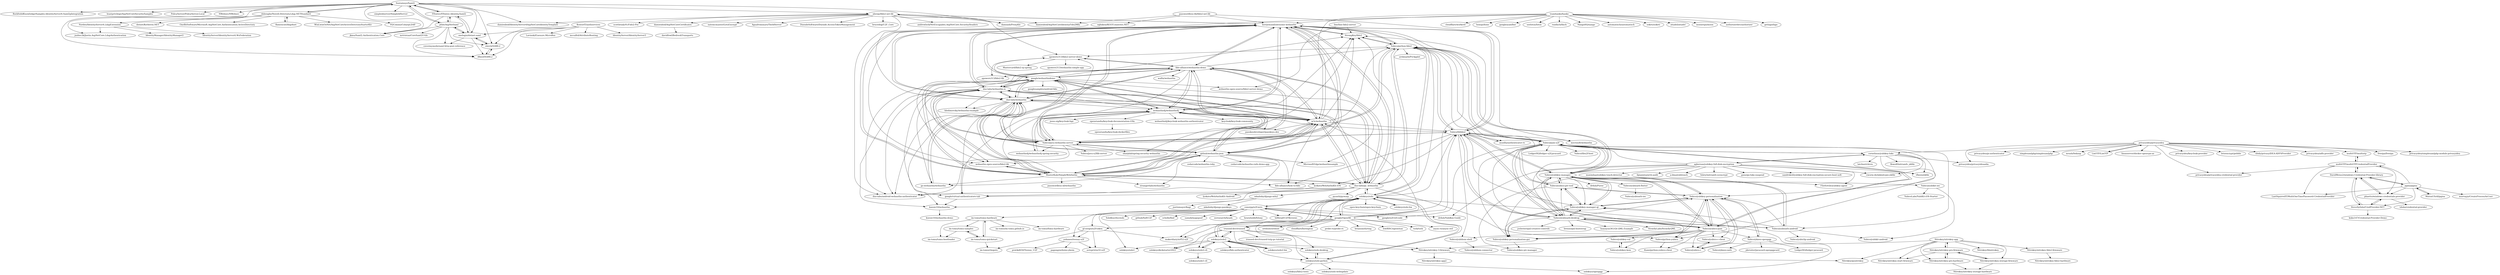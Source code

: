 digraph G {
"Sustainsys/Saml2" -> "ITfoxtec/ITfoxtec.Identity.Saml2"
"Sustainsys/Saml2" -> "jitbit/AspNetSaml"
"Sustainsys/Saml2" -> "onelogin/dotnet-saml"
"Sustainsys/Saml2" -> "i8beef/SAML2"
"Sustainsys/Saml2" -> "elerch/SAML2"
"Sustainsys/Saml2" -> "jkmu/Saml2.Authentication.Core"
"Sustainsys/Saml2" -> "RockSolidKnowledge/Samples.IdentityServer4.Saml2pIntegration"
"Sustainsys/Saml2" -> "leastprivilege/AspNetCoreSecuritySamples" ["e"=1]
"Sustainsys/Saml2" -> "PolicyServer/PolicyServer.Local" ["e"=1]
"Sustainsys/Saml2" -> "NWebsec/NWebsec" ["e"=1]
"Sustainsys/Saml2" -> "abergs/fido2-net-lib"
"Sustainsys/Saml2" -> "damienbod/IdentityServer4AspNetCoreIdentityTemplate" ["e"=1]
"Sustainsys/Saml2" -> "dsbenghe/Novell.Directory.Ldap.NETStandard"
"Sustainsys/Saml2" -> "simpleidserver/SimpleIdServer" ["e"=1]
"Sustainsys/Saml2" -> "damianh/ProxyKit" ["e"=1]
"fido-alliance/webauthn-demo" -> "google/webauthndemo"
"fido-alliance/webauthn-demo" -> "herrjemand/awesome-webauthn"
"fido-alliance/webauthn-demo" -> "duo-labs/webauthn.io"
"fido-alliance/webauthn-demo" -> "duo-labs/webauthn"
"fido-alliance/webauthn-demo" -> "apowers313/fido2-server-demo"
"fido-alliance/webauthn-demo" -> "webauthn4j/webauthn4j"
"fido-alliance/webauthn-demo" -> "webauthn-open-source/fido2-lib"
"fido-alliance/webauthn-demo" -> "w3c/webauthn"
"fido-alliance/webauthn-demo" -> "github/webauthn-json"
"fido-alliance/webauthn-demo" -> "duo-labs/py_webauthn"
"fido-alliance/webauthn-demo" -> "MasterKale/SimpleWebAuthn"
"fido-alliance/webauthn-demo" -> "wallix/webauthn"
"fido-alliance/webauthn-demo" -> "Yubico/java-webauthn-server"
"fido-alliance/webauthn-demo" -> "apowers313/fido2-lib"
"fido-alliance/webauthn-demo" -> "Yubico/python-fido2"
"duo-labs/webauthn.io" -> "duo-labs/webauthn"
"duo-labs/webauthn.io" -> "duo-labs/py_webauthn"
"duo-labs/webauthn.io" -> "koesie10/webauthn"
"duo-labs/webauthn.io" -> "herrjemand/awesome-webauthn"
"duo-labs/webauthn.io" -> "go-webauthn/webauthn"
"duo-labs/webauthn.io" -> "fido-alliance/webauthn-demo"
"duo-labs/webauthn.io" -> "duo-labs/android-webauthn-authenticator"
"duo-labs/webauthn.io" -> "w3c/webauthn"
"duo-labs/webauthn.io" -> "google/virtual-authenticators-tab"
"duo-labs/webauthn.io" -> "Yubico/java-webauthn-server"
"duo-labs/webauthn.io" -> "google/webauthndemo"
"duo-labs/webauthn.io" -> "MasterKale/SimpleWebAuthn"
"duo-labs/webauthn.io" -> "webauthn4j/webauthn4j"
"duo-labs/webauthn.io" -> "hbolimovsky/webauthn-example"
"duo-labs/webauthn.io" -> "passkeydeveloper/passkeys.dev"
"solokeys/solo" -> "solokeys/solo-python"
"solokeys/solo" -> "solokeys/solo-hw"
"solokeys/solo" -> "conorpp/u2f-zero"
"solokeys/solo" -> "solokeys/solo2"
"solokeys/solo" -> "google/OpenSK"
"solokeys/solo" -> "trussed-dev/trussed"
"solokeys/solo" -> "solokeys/openpgp"
"solokeys/solo" -> "Yubico/python-fido2"
"solokeys/solo" -> "herrjemand/awesome-webauthn"
"solokeys/solo" -> "duo-labs/py_webauthn"
"solokeys/solo" -> "makerdiary/nrf52-u2f"
"solokeys/solo" -> "solokeys/solo-desktop"
"solokeys/solo" -> "Yubico/libfido2"
"solokeys/solo" -> "hillbrad/U2FReviews"
"solokeys/solo" -> "open-keychain/open-keychain" ["e"=1]
"trussed-dev/trussed" -> "solokeys/solo2"
"trussed-dev/trussed" -> "solokeys/solo2-hw"
"trussed-dev/trussed" -> "Nitrokey/nitrokey-3-firmware"
"trussed-dev/trussed" -> "solokeys/solo2-cli"
"trussed-dev/trussed" -> "trussed-dev/trussed-totp-pc-tutorial"
"trussed-dev/trussed" -> "solokeys/kickstarter2021"
"trussed-dev/trussed" -> "solokeys/solo-python"
"Nitrokey/nitrokey-app" -> "Nitrokey/nitrokey-pro-firmware"
"Nitrokey/nitrokey-app" -> "Nitrokey/nitrokey-pro-hardware"
"Nitrokey/nitrokey-app" -> "Nitrokey/nitrokey-storage-firmware"
"Nitrokey/nitrokey-app" -> "Nitrokey/libnitrokey"
"Nitrokey/nitrokey-app" -> "Nitrokey/nitrokey-fido2-firmware"
"Nitrokey/nitrokey-app" -> "Nitrokey/nitrokey-3-firmware"
"Nitrokey/nitrokey-app" -> "Nitrokey/nitrokey-start-firmware"
"Nitrokey/nitrokey-app" -> "Nitrokey/pynitrokey"
"DavidWeiss2/windows-Credential-Provider-library" -> "phaetto/windows-credentials-provider"
"DavidWeiss2/windows-Credential-Provider-library" -> "SteveSyfuhs/CredProvider.NET"
"DavidWeiss2/windows-Credential-Provider-library" -> "pgina/pgina"
"DavidWeiss2/windows-Credential-Provider-library" -> "multiOTP/multiOTPCredentialProvider"
"im-tomu/tomu-hardware" -> "im-tomu/tomu-samples"
"im-tomu/tomu-hardware" -> "im-tomu/tomu-quickstart"
"im-tomu/tomu-hardware" -> "im-tomu/im-tomu.github.io"
"im-tomu/tomu-hardware" -> "im-tomu/tomu-bootloader"
"im-tomu/tomu-hardware" -> "im-tomu/fomu-hardware" ["e"=1]
"privacyidea/privacyidea" -> "LinOTP/LinOTP"
"privacyidea/privacyidea" -> "privacyidea/privacyideaadm"
"privacyidea/privacyidea" -> "linuxserver/docker-openvpn-as"
"privacyidea/privacyidea" -> "cornelinux/yubikey-luks"
"privacyidea/privacyidea" -> "privacyidea/keycloak-provider"
"privacyidea/privacyidea" -> "letsencrypt/pebble" ["e"=1]
"privacyidea/privacyidea" -> "sbidy/privacyIDEA-ADFSProvider"
"privacyidea/privacyidea" -> "privacyidea/adfs-provider"
"privacyidea/privacyidea" -> "privacyidea/privacyidea-credential-provider"
"privacyidea/privacyidea" -> "freeipa/freeipa" ["e"=1]
"privacyidea/privacyidea" -> "privacyidea/simplesamlphp-module-privacyidea"
"privacyidea/privacyidea" -> "privacyidea/pi-authenticator"
"privacyidea/privacyidea" -> "simplesamlphp/simplesamlphp" ["e"=1]
"privacyidea/privacyidea" -> "multiOTP/multiotp"
"privacyidea/privacyidea" -> "mrash/fwknop" ["e"=1]
"google/OpenSK" -> "solokeys/solo"
"google/OpenSK" -> "tock/tock" ["e"=1]
"google/OpenSK" -> "makerdiary/nrf52-u2f"
"google/OpenSK" -> "herrjemand/awesome-webauthn"
"google/OpenSK" -> "conorpp/u2f-zero"
"google/OpenSK" -> "async-rs/async-std" ["e"=1]
"google/OpenSK" -> "oreboot/oreboot" ["e"=1]
"google/OpenSK" -> "cloudflare/boringtun" ["e"=1]
"google/OpenSK" -> "trussed-dev/trussed"
"google/OpenSK" -> "Yubico/libfido2"
"google/OpenSK" -> "gl-sergei/u2f-token"
"google/OpenSK" -> "w3c/webauthn"
"google/OpenSK" -> "probe-rs/probe-rs" ["e"=1]
"google/OpenSK" -> "briansmith/ring" ["e"=1]
"google/OpenSK" -> "lowRISC/opentitan" ["e"=1]
"teamhanko/hanko" -> "herrjemand/awesome-webauthn"
"teamhanko/hanko" -> "zitadel/zitadel" ["e"=1]
"teamhanko/hanko" -> "moonrepo/moon" ["e"=1]
"teamhanko/hanko" -> "MasterKale/SimpleWebAuthn"
"teamhanko/hanko" -> "authorizerdev/authorizer" ["e"=1]
"teamhanko/hanko" -> "getlago/lago" ["e"=1]
"teamhanko/hanko" -> "duo-labs/webauthn"
"teamhanko/hanko" -> "cloudflare/workerd" ["e"=1]
"teamhanko/hanko" -> "honojs/hono" ["e"=1]
"teamhanko/hanko" -> "google/yamlfmt" ["e"=1]
"teamhanko/hanko" -> "uselotus/lotus" ["e"=1]
"teamhanko/hanko" -> "runfinch/finch" ["e"=1]
"teamhanko/hanko" -> "NangoHQ/nango" ["e"=1]
"teamhanko/hanko" -> "automatisch/automatisch" ["e"=1]
"teamhanko/hanko" -> "soketi/soketi" ["e"=1]
"cornelinux/yubikey-luks" -> "agherzan/yubikey-full-disk-encryption"
"cornelinux/yubikey-luks" -> "tfheen/ykfde"
"cornelinux/yubikey-luks" -> "Yubico/pam-u2f"
"cornelinux/yubikey-luks" -> "privacyidea/privacyideaadm"
"cornelinux/yubikey-luks" -> "eworm-de/mkinitcpio-ykfde"
"cornelinux/yubikey-luks" -> "Yubico/python-yubico"
"cornelinux/yubikey-luks" -> "latchset/clevis" ["e"=1]
"cornelinux/yubikey-luks" -> "flowolf/initramfs_ykfde"
"Yubico/python-yubico" -> "Kami/python-yubico-client"
"Yubico/yubico-piv-tool" -> "Yubico/yubikey-piv-manager"
"Yubico/yubico-piv-tool" -> "Yubico/yubikey-manager-qt"
"Yubico/yubico-piv-tool" -> "Yubico/yubikey-manager"
"Yubico/yubico-piv-tool" -> "Yubico/yubikey-personalization"
"Yubico/yubico-piv-tool" -> "Yubico/pam-u2f"
"Yubico/yubikey-personalization" -> "Yubico/yubikey-personalization-gui"
"Yubico/yubikey-personalization" -> "Yubico/yubico-c"
"Yubico/yubikey-personalization" -> "Yubico/yubikey-manager-qt"
"Yubico/yubikey-personalization" -> "Yubico/yubico-c-client"
"Yubico/yubikey-personalization" -> "Yubico/yubico-pam"
"Yubico/yubikey-personalization" -> "Yubico/yubikey-manager"
"Yubico/yubikey-personalization" -> "Yubico/ykneo-openpgp"
"Yubico/yubikey-personalization" -> "Yubico/yubico-piv-tool"
"mkalioby/django-mfa2" -> "mkalioby/django-passkeys"
"mkalioby/django-mfa2" -> "justinmayer/kagi"
"duo-labs/webauthn" -> "duo-labs/webauthn.io"
"duo-labs/webauthn" -> "go-webauthn/webauthn"
"duo-labs/webauthn" -> "duo-labs/py_webauthn"
"duo-labs/webauthn" -> "hbolimovsky/webauthn-example"
"duo-labs/webauthn" -> "koesie10/webauthn"
"duo-labs/webauthn" -> "herrjemand/awesome-webauthn"
"duo-labs/webauthn" -> "w3c/webauthn"
"duo-labs/webauthn" -> "fido-alliance/webauthn-demo"
"duo-labs/webauthn" -> "duo-labs/android-webauthn-authenticator"
"duo-labs/webauthn" -> "google/webauthndemo"
"duo-labs/webauthn" -> "Yubico/java-webauthn-server"
"duo-labs/webauthn" -> "MasterKale/SimpleWebAuthn"
"duo-labs/webauthn" -> "webauthn4j/webauthn4j"
"duo-labs/webauthn" -> "google/virtual-authenticators-tab"
"duo-labs/webauthn" -> "github/webauthn-json"
"agherzan/yubikey-full-disk-encryption" -> "cornelinux/yubikey-luks"
"agherzan/yubikey-full-disk-encryption" -> "tfheen/ykfde"
"agherzan/yubikey-full-disk-encryption" -> "eworm-de/mkinitcpio-ykfde"
"agherzan/yubikey-full-disk-encryption" -> "fuhry/initramfs-scencrypt"
"agherzan/yubikey-full-disk-encryption" -> "guns/go-luks-suspend"
"agherzan/yubikey-full-disk-encryption" -> "sandrokeil/yubikey-full-disk-encryption-secure-boot-uefi"
"agherzan/yubikey-full-disk-encryption" -> "drduh/YubiKey-Guide" ["e"=1]
"agherzan/yubikey-full-disk-encryption" -> "maximbaz/yubikey-touch-detector" ["e"=1]
"agherzan/yubikey-full-disk-encryption" -> "ilpianista/arch-audit" ["e"=1]
"agherzan/yubikey-full-disk-encryption" -> "Yubico/yubikey-manager"
"agherzan/yubikey-full-disk-encryption" -> "Yubico/yubioath-desktop"
"agherzan/yubikey-full-disk-encryption" -> "FiloSottile/yubikey-agent" ["e"=1]
"agherzan/yubikey-full-disk-encryption" -> "Yubico/pam-u2f"
"agherzan/yubikey-full-disk-encryption" -> "a-dma/yubitouch"
"multiOTP/multiotp" -> "multiOTP/multiOTPCredentialProvider"
"Yubico/python-fido2" -> "duo-labs/py_webauthn"
"Yubico/python-fido2" -> "Yubico/libfido2"
"Yubico/python-fido2" -> "StrongKey/fido2"
"Yubico/python-fido2" -> "Yubico/pam-u2f"
"Yubico/python-fido2" -> "herrjemand/awesome-webauthn"
"Yubico/python-fido2" -> "Yubico/yubikey-manager"
"Yubico/python-fido2" -> "Yubico/java-webauthn-server"
"Yubico/python-fido2" -> "apowers313/fido2-server-demo"
"Yubico/python-fido2" -> "solokeys/solo"
"Yubico/python-fido2" -> "arekinath/PivApplet" ["e"=1]
"Yubico/python-fido2" -> "mozilla/authenticator-rs"
"gl-sergei/u2f-token" -> "avivgr/stm32-u2f"
"gl-sergei/u2f-token" -> "makerdiary/nrf52-u2f"
"gl-sergei/u2f-token" -> "im-tomu/chopstx"
"gl-sergei/u2f-token" -> "yohanes/teensy-u2f"
"herrjemand/awesome-webauthn" -> "MasterKale/SimpleWebAuthn"
"herrjemand/awesome-webauthn" -> "w3c/webauthn"
"herrjemand/awesome-webauthn" -> "fido-alliance/webauthn-demo"
"herrjemand/awesome-webauthn" -> "google/webauthndemo"
"herrjemand/awesome-webauthn" -> "duo-labs/webauthn.io"
"herrjemand/awesome-webauthn" -> "StrongKey/fido2"
"herrjemand/awesome-webauthn" -> "duo-labs/webauthn"
"herrjemand/awesome-webauthn" -> "Yubico/libfido2"
"herrjemand/awesome-webauthn" -> "github/webauthn-json"
"herrjemand/awesome-webauthn" -> "Yubico/python-fido2"
"herrjemand/awesome-webauthn" -> "webauthn4j/webauthn4j"
"herrjemand/awesome-webauthn" -> "abergs/fido2-net-lib"
"herrjemand/awesome-webauthn" -> "webauthn-open-source/fido2-lib"
"herrjemand/awesome-webauthn" -> "Yubico/java-webauthn-server"
"herrjemand/awesome-webauthn" -> "duo-labs/py_webauthn"
"solokeys/solo2" -> "solokeys/solo2-hw"
"solokeys/solo2" -> "solokeys/solo2-cli"
"solokeys/solo2" -> "trussed-dev/trussed"
"solokeys/solo2" -> "solokeys/solo"
"solokeys/solo2" -> "solokeys/fido-authenticator"
"solokeys/solo2" -> "solokeys/kickstarter2021"
"solokeys/solo2" -> "solokeys/solo1"
"solokeys/solo2" -> "Nitrokey/nitrokey-3-firmware"
"solokeys/solo2" -> "solokeys/solo-python"
"solokeys/solo2" -> "solokeys/solo-desktop"
"webauthn-open-source/fido2-lib" -> "MasterKale/SimpleWebAuthn"
"Yubico/yubioath-desktop" -> "Yubico/yubikey-manager"
"Yubico/yubioath-desktop" -> "Yubico/yubioath-android"
"Yubico/yubioath-desktop" -> "Yubico/yubikey-manager-qt"
"Yubico/yubioath-desktop" -> "Yubico/libfido2"
"Yubico/yubioath-desktop" -> "Yubico/yubico-pam"
"Yubico/yubioath-desktop" -> "Yubico/yubikey-personalization"
"Yubico/yubioath-desktop" -> "Yubico/pam-u2f"
"Yubico/yubioath-desktop" -> "Yubico/yubikey-personalization-gui"
"Yubico/yubioath-desktop" -> "Yubico/yubico-piv-tool"
"Yubico/yubioath-desktop" -> "StratifyLabs/StratifyQML" ["e"=1]
"Yubico/yubioath-desktop" -> "jcelerier/qml-creative-controls" ["e"=1]
"Yubico/yubioath-desktop" -> "Yubico/python-fido2"
"Yubico/yubioath-desktop" -> "brexis/qml-bootstrap" ["e"=1]
"Yubico/yubioath-desktop" -> "Yubico/python-yubico"
"Yubico/yubioath-desktop" -> "luoyayun361/Qt-QML-Example" ["e"=1]
"MutonUfoAI/pgina" -> "pgina/pgina"
"conorpp/u2f-zero" -> "solokeys/solo"
"conorpp/u2f-zero" -> "SoloKeysSec/solo"
"conorpp/u2f-zero" -> "hillbrad/U2FReviews"
"conorpp/u2f-zero" -> "google/u2f-ref-code" ["e"=1]
"conorpp/u2f-zero" -> "google/OpenSK"
"conorpp/u2f-zero" -> "yohanes/teensy-u2f"
"conorpp/u2f-zero" -> "github/SoftU2F" ["e"=1]
"conorpp/u2f-zero" -> "solokeys/solo1"
"conorpp/u2f-zero" -> "schollz/find" ["e"=1]
"conorpp/u2f-zero" -> "gl-sergei/u2f-token"
"conorpp/u2f-zero" -> "samyk/magspoof" ["e"=1]
"conorpp/u2f-zero" -> "osresearch/heads" ["e"=1]
"conorpp/u2f-zero" -> "henryboldi/felony" ["e"=1]
"conorpp/u2f-zero" -> "im-tomu/tomu-hardware"
"conorpp/u2f-zero" -> "drduh/YubiKey-Guide" ["e"=1]
"solokeys/solo-python" -> "solokeys/solo-desktop"
"solokeys/solo-python" -> "solokeys/solo-webupdate"
"solokeys/solo-python" -> "solokeys/fido2-tests"
"solokeys/solo-python" -> "solokeys/openpgp"
"solokeys/solo-python" -> "solokeys/solo"
"Yubico/yubikey-ksm" -> "Yubico/yubikey-val"
"Yubico/yubikey-val" -> "Yubico/yubikey-ksm"
"duo-labs/py_webauthn" -> "Yubico/python-fido2"
"duo-labs/py_webauthn" -> "duo-labs/webauthn.io"
"duo-labs/py_webauthn" -> "duo-labs/webauthn"
"duo-labs/py_webauthn" -> "w3c/webauthn"
"duo-labs/py_webauthn" -> "pyauth/pywarp"
"duo-labs/py_webauthn" -> "fido-alliance/webauthn-demo"
"duo-labs/py_webauthn" -> "mkalioby/django-mfa2"
"duo-labs/py_webauthn" -> "herrjemand/awesome-webauthn"
"duo-labs/py_webauthn" -> "duo-labs/android-webauthn-authenticator"
"duo-labs/py_webauthn" -> "solokeys/solo"
"duo-labs/py_webauthn" -> "google/virtual-authenticators-tab"
"duo-labs/py_webauthn" -> "StrongKey/fido2"
"duo-labs/py_webauthn" -> "MasterKale/SimpleWebAuthn"
"duo-labs/py_webauthn" -> "Yubico/python-yubico"
"duo-labs/py_webauthn" -> "koesie10/webauthn"
"MasterKale/SimpleWebAuthn" -> "herrjemand/awesome-webauthn"
"MasterKale/SimpleWebAuthn" -> "webauthn-open-source/fido2-lib"
"MasterKale/SimpleWebAuthn" -> "passwordless-id/webauthn"
"MasterKale/SimpleWebAuthn" -> "github/webauthn-json"
"MasterKale/SimpleWebAuthn" -> "go-webauthn/webauthn"
"MasterKale/SimpleWebAuthn" -> "duo-labs/webauthn.io"
"MasterKale/SimpleWebAuthn" -> "duo-labs/webauthn"
"MasterKale/SimpleWebAuthn" -> "w3c/webauthn"
"MasterKale/SimpleWebAuthn" -> "fido-alliance/webauthn-demo"
"MasterKale/SimpleWebAuthn" -> "strangerlabs/webauthn"
"MasterKale/SimpleWebAuthn" -> "google/webauthndemo"
"MasterKale/SimpleWebAuthn" -> "lyokato/WebAuthnKit-iOS"
"MasterKale/SimpleWebAuthn" -> "fido-alliance/how-to-fido"
"MasterKale/SimpleWebAuthn" -> "duo-labs/py_webauthn"
"MasterKale/SimpleWebAuthn" -> "webauthn4j/webauthn4j"
"Yubico/ykneo-openpgp" -> "Yubico/ykneo-oath"
"Yubico/ykneo-openpgp" -> "jderuiter/javacard-openpgpcard"
"Yubico/ykneo-openpgp" -> "LedgerHQ/ledger-javacard" ["e"=1]
"Yubico/ykneo-openpgp" -> "Yubico/yubikey-personalization"
"Yubico/pam-u2f" -> "Yubico/yubico-pam"
"Yubico/pam-u2f" -> "Yubico/libfido2"
"Yubico/pam-u2f" -> "Yubico/yubico-piv-tool"
"Yubico/pam-u2f" -> "Yubico/yubikey-manager"
"Yubico/pam-u2f" -> "Yubico/python-fido2"
"Yubico/pam-u2f" -> "Yubico/yubikey-manager-qt"
"Yubico/pam-u2f" -> "Yubico/yubikey-personalization"
"Yubico/pam-u2f" -> "cornelinux/yubikey-luks"
"Yubico/pam-u2f" -> "Yubico/yubioath-desktop"
"Yubico/pam-u2f" -> "google/u2f-ref-code" ["e"=1]
"Yubico/pam-u2f" -> "LedgerHQ/ledger-u2f-javacard" ["e"=1]
"Yubico/pam-u2f" -> "Yubico/yubikey-personalization-gui"
"Yubico/pam-u2f" -> "Yubico/libu2f-host" ["e"=1]
"Yubico/pam-u2f" -> "Yubico/yubioath-android"
"Yubico/yubico-pam" -> "Yubico/pam-u2f"
"Yubico/yubico-pam" -> "Yubico/yubikey-personalization"
"Yubico/yubico-pam" -> "Yubico/yubico-c-client"
"Yubico/yubico-pam" -> "Yubico/yubikey-manager"
"Yubico/yubico-pam" -> "Yubico/yubioath-desktop"
"Yubico/yubico-pam" -> "Yubico/libfido2"
"Yubico/yubico-pam" -> "Yubico/python-yubico"
"Yubico/yubico-pam" -> "Yubico/yubico-c"
"Yubico/yubico-pam" -> "Yubico/yubikey-val"
"Yubico/yubico-pam" -> "Yubico/yubikey-ksm"
"Yubico/yubico-pam" -> "Yubico/yubikey-personalization-gui"
"Yubico/yubico-pam" -> "Yubico/ykneo-openpgp"
"Yubico/yubico-pam" -> "Yubico/yubikey-manager-qt"
"Yubico/yubico-pam" -> "Yubico/yubihsm-shell"
"Yubico/yubico-pam" -> "Kami/python-yubico-client"
"damienbod/AspNetCoreCertificates" -> "davidfowl/BedrockTransports" ["e"=1]
"w3c/webauthn" -> "herrjemand/awesome-webauthn"
"w3c/webauthn" -> "duo-labs/webauthn"
"w3c/webauthn" -> "github/webauthn-json"
"w3c/webauthn" -> "duo-labs/webauthn.io"
"w3c/webauthn" -> "webauthn4j/webauthn4j"
"w3c/webauthn" -> "StrongKey/fido2"
"w3c/webauthn" -> "google/webauthndemo"
"w3c/webauthn" -> "Yubico/java-webauthn-server"
"w3c/webauthn" -> "duo-labs/py_webauthn"
"w3c/webauthn" -> "fido-alliance/webauthn-demo"
"w3c/webauthn" -> "MasterKale/SimpleWebAuthn"
"w3c/webauthn" -> "Yubico/python-fido2"
"w3c/webauthn" -> "Yubico/libfido2"
"w3c/webauthn" -> "passkeydeveloper/passkeys.dev"
"w3c/webauthn" -> "fido-alliance/how-to-fido"
"LinOTP/LinOTP" -> "privacyidea/privacyidea"
"pgina/pgina" -> "MutonUfoAI/pgina"
"pgina/pgina" -> "DavidWeiss2/windows-Credential-Provider-library"
"pgina/pgina" -> "SteveSyfuhs/CredProvider.NET"
"pgina/pgina" -> "phaetto/windows-credentials-provider"
"pgina/pgina" -> "LastSquirrelIT/MultiOneTimePassword-CredentialProvider"
"pgina/pgina" -> "multiOTP/multiOTPCredentialProvider"
"pgina/pgina" -> "murrayju/CreateProcessAsUser" ["e"=1]
"solokeys/solo-hw" -> "solokeys/solo"
"dsbenghe/Novell.Directory.Ldap.NETStandard" -> "flamencist/ldap4net"
"dsbenghe/Novell.Directory.Ldap.NETStandard" -> "Nordes/IdentityServer4.LdapExtension"
"dsbenghe/Novell.Directory.Ldap.NETStandard" -> "jusbuc2k/Justin.AspNetCore.LdapAuthentication"
"dsbenghe/Novell.Directory.Ldap.NETStandard" -> "WinLwinOoNet/AspNetCoreActiveDirectoryStarterKit"
"dsbenghe/Novell.Directory.Ldap.NETStandard" -> "VQComms/CsharpLDAP"
"dsbenghe/Novell.Directory.Ldap.NETStandard" -> "Sustainsys/Saml2"
"dsbenghe/Novell.Directory.Ldap.NETStandard" -> "dotnet/Kerberos.NET"
"dsbenghe/Novell.Directory.Ldap.NETStandard" -> "OneBitSoftware/Microsoft.AspNetCore.Authentication.ActiveDirectory"
"Yubico/yubikey-manager" -> "Yubico/yubioath-desktop"
"Yubico/yubikey-manager" -> "Yubico/yubikey-manager-qt"
"Yubico/yubikey-manager" -> "Yubico/yubico-piv-tool"
"Yubico/yubikey-manager" -> "Yubico/yubikey-personalization"
"Yubico/yubikey-manager" -> "Yubico/libfido2"
"Yubico/yubikey-manager" -> "Yubico/yubioath-android"
"Yubico/yubikey-manager" -> "Yubico/yubico-pam"
"Yubico/yubikey-manager" -> "Yubico/pam-u2f"
"Yubico/yubikey-manager" -> "Yubico/python-fido2"
"Yubico/yubikey-manager" -> "Yubico/yubikey-personalization-gui"
"Yubico/yubikey-manager" -> "Yubico/yubikit-ios"
"Yubico/yubikey-manager" -> "Yubico/yubioath-flutter"
"Yubico/yubikey-manager" -> "FiloSottile/yubikey-agent" ["e"=1]
"Yubico/yubikey-manager" -> "drduh/Purse" ["e"=1]
"Yubico/libfido2" -> "Yubico/python-fido2"
"Yubico/libfido2" -> "Yubico/yubikey-manager"
"Yubico/libfido2" -> "Yubico/pam-u2f"
"Yubico/libfido2" -> "Yubico/yubioath-desktop"
"Yubico/libfido2" -> "herrjemand/awesome-webauthn"
"Yubico/libfido2" -> "Yubico/yubico-pam"
"Yubico/libfido2" -> "Yubico/yubihsm-shell"
"Yubico/libfido2" -> "Yubico/java-webauthn-server"
"Yubico/libfido2" -> "Yubico/yubikey-manager-qt"
"Yubico/libfido2" -> "lyokato/WebAuthnKit-iOS"
"Yubico/libfido2" -> "webauthn4j/webauthn4j"
"Yubico/libfido2" -> "fido-alliance/how-to-fido"
"Yubico/libfido2" -> "StrongKey/fido2"
"Yubico/libfido2" -> "mozilla/authenticator-rs"
"Yubico/libfido2" -> "microsoft/webauthn"
"Yubico/yubico-c" -> "Yubico/yubico-c-client"
"Yubico/yubico-c" -> "Yubico/yubikey-personalization"
"google/virtual-authenticators-tab" -> "koesie10/webauthn"
"abergs/fido2-net-lib" -> "brucedog/U2F_Core"
"abergs/fido2-net-lib" -> "damienbod/AspNetCoreIdentityFido2Mfa"
"abergs/fido2-net-lib" -> "herrjemand/awesome-webauthn"
"abergs/fido2-net-lib" -> "andrewlock/NetEscapades.AspNetCore.SecurityHeaders" ["e"=1]
"abergs/fido2-net-lib" -> "damienbod/AspNetCoreCertificates"
"abergs/fido2-net-lib" -> "damianh/ProxyKit" ["e"=1]
"abergs/fido2-net-lib" -> "duo-labs/android-webauthn-authenticator"
"abergs/fido2-net-lib" -> "damienbod/IdentityServer4AspNetCoreIdentityTemplate" ["e"=1]
"abergs/fido2-net-lib" -> "scottbrady91/Fido2-Poc"
"abergs/fido2-net-lib" -> "apowers313/fido2-server-demo"
"abergs/fido2-net-lib" -> "natemcmaster/LetsEncrypt" ["e"=1]
"abergs/fido2-net-lib" -> "Aguafrommars/TheIdServer" ["e"=1]
"abergs/fido2-net-lib" -> "DuendeSoftware/Duende.AccessTokenManagement" ["e"=1]
"Yubico/yubioath-flutter" -> "Yubico/yubioath-ios"
"google/webauthndemo" -> "Yubico/java-webauthn-server"
"google/webauthndemo" -> "fido-alliance/webauthn-demo"
"google/webauthndemo" -> "webauthn4j/webauthn4j"
"google/webauthndemo" -> "herrjemand/awesome-webauthn"
"google/webauthndemo" -> "duo-labs/android-webauthn-authenticator"
"google/webauthndemo" -> "w3c/webauthn"
"google/webauthndemo" -> "duo-labs/webauthn"
"google/webauthndemo" -> "MicrosoftEdge/webauthnsample"
"google/webauthndemo" -> "webauthn-open-source/fido2-lib"
"google/webauthndemo" -> "duo-labs/webauthn.io"
"google/webauthndemo" -> "StrongKey/fido2"
"google/webauthndemo" -> "apowers313/fido2-server-demo"
"google/webauthndemo" -> "webauthn-open-source/fido2-server-demo"
"google/webauthndemo" -> "googlesamples/android-fido"
"google/webauthndemo" -> "MasterKale/SimpleWebAuthn"
"ITfoxtec/ITfoxtec.Identity.Saml2" -> "Sustainsys/Saml2"
"ITfoxtec/ITfoxtec.Identity.Saml2" -> "onelogin/dotnet-saml"
"ITfoxtec/ITfoxtec.Identity.Saml2" -> "jitbit/AspNetSaml"
"ITfoxtec/ITfoxtec.Identity.Saml2" -> "jkmu/Saml2.Authentication.Core"
"jitbit/AspNetSaml" -> "Sustainsys/Saml2"
"jitbit/AspNetSaml" -> "onelogin/dotnet-saml"
"jitbit/AspNetSaml" -> "ITfoxtec/ITfoxtec.Identity.Saml2"
"jitbit/AspNetSaml" -> "jkmu/Saml2.Authentication.Core"
"jitbit/AspNetSaml" -> "elerch/SAML2"
"jitbit/AspNetSaml" -> "i8beef/SAML2"
"jitbit/AspNetSaml" -> "mrtristan/CoreSaml2Utils"
"jitbit/AspNetSaml" -> "covermymeds/saml-http-post-reference"
"flamencist/ldap4net" -> "dsbenghe/Novell.Directory.Ldap.NETStandard"
"line/line-fido2-server" -> "StrongKey/fido2"
"line/line-fido2-server" -> "webauthn-open-source/fido2-server-demo"
"solokeys/solo-desktop" -> "solokeys/solo-python"
"Nitrokey/nitrokey-3-firmware" -> "Nitrokey/pynitrokey"
"Nitrokey/nitrokey-3-firmware" -> "Nitrokey/nitrokey-app2"
"Nitrokey/nitrokey-pro-firmware" -> "Nitrokey/nitrokey-pro-hardware"
"Nitrokey/nitrokey-pro-firmware" -> "Nitrokey/nitrokey-storage-firmware"
"Nitrokey/nitrokey-pro-firmware" -> "Nitrokey/nitrokey-app"
"Nitrokey/nitrokey-pro-firmware" -> "Nitrokey/nitrokey-start-firmware"
"apowers313/fido2-server-demo" -> "apowers313/fido2-lib"
"apowers313/fido2-server-demo" -> "fido-alliance/webauthn-demo"
"apowers313/fido2-server-demo" -> "Mastercard/fido2-rp-spring"
"apowers313/fido2-server-demo" -> "apowers313/webauthn-simple-app"
"solokeys/solo2-hw" -> "solokeys/solo2"
"Yubico/yubikey-personalization-gui" -> "Yubico/yubikey-personalization"
"Yubico/yubikey-personalization-gui" -> "Yubico/yubikey-manager-qt"
"Yubico/yubikey-personalization-gui" -> "Yubico/yubikey-piv-manager"
"i8beef/SAML2" -> "elerch/SAML2"
"openstandia/keycloak-documentation-i18n" -> "openstandia/keycloak-dockerfiles"
"koesie10/webauthn" -> "koesie10/webauthn-demo"
"Yubico/yubico-c-client" -> "Yubico/yubico-c"
"Yubico/yubikey-manager-qt" -> "Yubico/yubikey-manager"
"Yubico/yubikey-manager-qt" -> "Yubico/yubikey-personalization-gui"
"Yubico/yubikey-manager-qt" -> "Yubico/yubico-piv-tool"
"Yubico/yubikey-manager-qt" -> "Yubico/yubikey-personalization"
"Yubico/yubikey-manager-qt" -> "Yubico/yubioath-desktop"
"solokeys/solo2-cli" -> "solokeys/solo2"
"solokeys/solo2-cli" -> "solokeys/solo1-cli"
"KentorIT/authservices" -> "elerch/SAML2"
"KentorIT/authservices" -> "onelogin/dotnet-saml"
"KentorIT/authservices" -> "i8beef/SAML2"
"KentorIT/authservices" -> "IdentityServer/IdentityServer3" ["e"=1]
"KentorIT/authservices" -> "Lavinski/Enexure.MicroBus" ["e"=1]
"KentorIT/authservices" -> "mccalltd/AttributeRouting" ["e"=1]
"Nitrokey/nitrokey-fido2-firmware" -> "Nitrokey/nitrokey-fido2-hardware"
"github/webauthn-json" -> "MasterKale/SimpleWebAuthn"
"github/webauthn-json" -> "w3c/webauthn"
"github/webauthn-json" -> "cedarcode/webauthn-ruby" ["e"=1]
"github/webauthn-json" -> "herrjemand/awesome-webauthn"
"github/webauthn-json" -> "Yubico/java-webauthn-server"
"github/webauthn-json" -> "webauthn-open-source/fido2-lib"
"github/webauthn-json" -> "fido-alliance/how-to-fido"
"github/webauthn-json" -> "fido-alliance/webauthn-demo"
"github/webauthn-json" -> "google/virtual-authenticators-tab"
"github/webauthn-json" -> "cedarcode/webauthn-rails-demo-app" ["e"=1]
"github/webauthn-json" -> "go-webauthn/webauthn"
"github/webauthn-json" -> "duo-labs/webauthn"
"github/webauthn-json" -> "webauthn4j/webauthn4j"
"github/webauthn-json" -> "strangerlabs/webauthn"
"github/webauthn-json" -> "MicrosoftEdge/webauthnsample"
"passwordless-lib/fido2-net-lib" -> "damienbod/AspNetCoreIdentityFido2Mfa"
"passwordless-lib/fido2-net-lib" -> "herrjemand/awesome-webauthn"
"passwordless-lib/fido2-net-lib" -> "microsoft/webauthn"
"passwordless-lib/fido2-net-lib" -> "egbakou/RESTCountries.NET"
"Nordes/IdentityServer4.LdapExtension" -> "jusbuc2k/Justin.AspNetCore.LdapAuthentication"
"Nordes/IdentityServer4.LdapExtension" -> "IdentityServer/IdentityServer4.WsFederation"
"Nordes/IdentityServer4.LdapExtension" -> "IdentityManager/IdentityManager2" ["e"=1]
"Yubico/yubioath-android" -> "Yubico/yubioath-desktop"
"Yubico/yubioath-android" -> "Yubico/yubiclip-android"
"Yubico/yubioath-android" -> "Yubico/yubikey-manager"
"Yubico/yubioath-android" -> "Yubico/yubikit-android"
"Yubico/yubioath-android" -> "Yubico/yubikey-personalization"
"Yubico/yubioath-android" -> "Yubico/yubikey-manager-qt"
"Nitrokey/nitrokey-pro-hardware" -> "Nitrokey/nitrokey-pro-firmware"
"Nitrokey/nitrokey-pro-hardware" -> "Nitrokey/nitrokey-storage-hardware"
"phaetto/windows-credentials-provider" -> "SteveSyfuhs/CredProvider.NET"
"phaetto/windows-credentials-provider" -> "DavidWeiss2/windows-Credential-Provider-library"
"phaetto/windows-credentials-provider" -> "tdubs/credential-provider"
"webauthn4j/webauthn4j" -> "Yubico/java-webauthn-server"
"webauthn4j/webauthn4j" -> "webauthn4j/webauthn4j-spring-security"
"webauthn4j/webauthn4j" -> "sharplab/spring-security-webauthn"
"webauthn4j/webauthn4j" -> "webauthn4j/keycloak-webauthn-authenticator"
"webauthn4j/webauthn4j" -> "google/webauthndemo"
"webauthn4j/webauthn4j" -> "keycloak/keycloak-community" ["e"=1]
"webauthn4j/webauthn4j" -> "jsoss-sig/keycloak-fapi" ["e"=1]
"webauthn4j/webauthn4j" -> "herrjemand/awesome-webauthn"
"webauthn4j/webauthn4j" -> "google/virtual-authenticators-tab"
"webauthn4j/webauthn4j" -> "w3c/webauthn"
"webauthn4j/webauthn4j" -> "StrongKey/fido2"
"webauthn4j/webauthn4j" -> "fido-alliance/webauthn-demo"
"webauthn4j/webauthn4j" -> "openstandia/keycloak-documentation-i18n"
"StrongKey/fido2" -> "Yubico/python-fido2"
"StrongKey/fido2" -> "herrjemand/awesome-webauthn"
"Yubico/yubihsm-shell" -> "Yubico/yubihsm-connector"
"go-webauthn/webauthn" -> "duo-labs/webauthn"
"elerch/SAML2" -> "i8beef/SAML2"
"elerch/SAML2" -> "onelogin/dotnet-saml"
"Yubico/java-webauthn-server" -> "webauthn4j/webauthn4j"
"Yubico/java-webauthn-server" -> "google/webauthndemo"
"Yubico/java-webauthn-server" -> "webauthn4j/webauthn4j-spring-security"
"Yubico/java-webauthn-server" -> "github/webauthn-json"
"Yubico/java-webauthn-server" -> "StrongKey/fido2"
"Yubico/java-webauthn-server" -> "w3c/webauthn"
"Yubico/java-webauthn-server" -> "duo-labs/webauthn"
"Yubico/java-webauthn-server" -> "Yubico/libfido2"
"Yubico/java-webauthn-server" -> "duo-labs/webauthn.io"
"Yubico/java-webauthn-server" -> "Yubico/java-u2flib-server" ["e"=1]
"Yubico/java-webauthn-server" -> "Yubico/python-fido2"
"Yubico/java-webauthn-server" -> "duo-labs/android-webauthn-authenticator"
"Yubico/java-webauthn-server" -> "sharplab/spring-security-webauthn"
"Yubico/java-webauthn-server" -> "herrjemand/awesome-webauthn"
"Yubico/java-webauthn-server" -> "apowers313/fido2-server-demo"
"Yubico/yubikit-ios" -> "YubicoLabs/YubiKit-iOS-Starter"
"Yubico/yubikit-ios" -> "Yubico/yubikit-android"
"lyokato/WebAuthnKit-iOS" -> "lyokato/WebAuthnKit-Android"
"SteveSyfuhs/CredProvider.NET" -> "phaetto/windows-credentials-provider"
"SteveSyfuhs/CredProvider.NET" -> "DavidWeiss2/windows-Credential-Provider-library"
"SteveSyfuhs/CredProvider.NET" -> "kuku147/Credential-Provider-Demo"
"im-tomu/tomu-quickstart" -> "im-tomu/tomu-samples"
"im-tomu/tomu-quickstart" -> "im-tomu/chopstx"
"im-tomu/tomu-quickstart" -> "im-tomu/tomu-hardware"
"multiOTP/multiOTPCredentialProvider" -> "multiOTP/multiotp"
"multiOTP/multiOTPCredentialProvider" -> "LastSquirrelIT/MultiOneTimePassword-CredentialProvider"
"multiOTP/multiOTPCredentialProvider" -> "DavidWeiss2/windows-Credential-Provider-library"
"multiOTP/multiOTPCredentialProvider" -> "phaetto/windows-credentials-provider"
"multiOTP/multiOTPCredentialProvider" -> "privacyidea/privacyidea-credential-provider"
"onelogin/dotnet-saml" -> "elerch/SAML2"
"onelogin/dotnet-saml" -> "covermymeds/saml-http-post-reference"
"onelogin/dotnet-saml" -> "i8beef/SAML2"
"onelogin/dotnet-saml" -> "jitbit/AspNetSaml"
"onelogin/dotnet-saml" -> "ITfoxtec/ITfoxtec.Identity.Saml2"
"webauthn4j/webauthn4j-spring-security" -> "webauthn4j/webauthn4j"
"Nitrokey/nitrokey-storage-firmware" -> "Nitrokey/nitrokey-storage-hardware"
"Nitrokey/nitrokey-storage-firmware" -> "Nitrokey/nitrokey-pro-firmware"
"im-tomu/tomu-samples" -> "im-tomu/tomu-bootloader"
"im-tomu/tomu-samples" -> "im-tomu/tomu-quickstart"
"yohanes/teensy-u2f" -> "pagong/arduino-yksim"
"yohanes/teensy-u2f" -> "avivgr/stm32-u2f"
"yohanes/teensy-u2f" -> "pratikd650/Teensy_U2F"
"Sustainsys/Saml2" ["l"="22.69,16.479"]
"ITfoxtec/ITfoxtec.Identity.Saml2" ["l"="22.687,16.456"]
"jitbit/AspNetSaml" ["l"="22.694,16.439"]
"onelogin/dotnet-saml" ["l"="22.675,16.434"]
"i8beef/SAML2" ["l"="22.663,16.452"]
"elerch/SAML2" ["l"="22.658,16.439"]
"jkmu/Saml2.Authentication.Core" ["l"="22.711,16.459"]
"RockSolidKnowledge/Samples.IdentityServer4.Saml2pIntegration" ["l"="22.68,16.509"]
"leastprivilege/AspNetCoreSecuritySamples" ["l"="25.759,17.732"]
"PolicyServer/PolicyServer.Local" ["l"="25.805,17.674"]
"NWebsec/NWebsec" ["l"="25.72,17.832"]
"abergs/fido2-net-lib" ["l"="22.862,16.538"]
"damienbod/IdentityServer4AspNetCoreIdentityTemplate" ["l"="25.811,17.542"]
"dsbenghe/Novell.Directory.Ldap.NETStandard" ["l"="22.611,16.492"]
"simpleidserver/SimpleIdServer" ["l"="25.821,17.554"]
"damianh/ProxyKit" ["l"="25.462,17.886"]
"fido-alliance/webauthn-demo" ["l"="22.96,16.564"]
"google/webauthndemo" ["l"="22.953,16.602"]
"herrjemand/awesome-webauthn" ["l"="22.964,16.588"]
"duo-labs/webauthn.io" ["l"="22.949,16.579"]
"duo-labs/webauthn" ["l"="22.935,16.57"]
"apowers313/fido2-server-demo" ["l"="22.948,16.538"]
"webauthn4j/webauthn4j" ["l"="22.979,16.579"]
"webauthn-open-source/fido2-lib" ["l"="22.917,16.606"]
"w3c/webauthn" ["l"="22.977,16.605"]
"github/webauthn-json" ["l"="22.94,16.611"]
"duo-labs/py_webauthn" ["l"="22.985,16.565"]
"MasterKale/SimpleWebAuthn" ["l"="22.936,16.593"]
"wallix/webauthn" ["l"="22.92,16.512"]
"Yubico/java-webauthn-server" ["l"="22.985,16.592"]
"apowers313/fido2-lib" ["l"="22.956,16.516"]
"Yubico/python-fido2" ["l"="23.012,16.614"]
"koesie10/webauthn" ["l"="22.902,16.579"]
"go-webauthn/webauthn" ["l"="22.91,16.564"]
"duo-labs/android-webauthn-authenticator" ["l"="22.935,16.551"]
"google/virtual-authenticators-tab" ["l"="22.92,16.584"]
"hbolimovsky/webauthn-example" ["l"="22.913,16.541"]
"passkeydeveloper/passkeys.dev" ["l"="22.955,16.628"]
"solokeys/solo" ["l"="23.064,16.53"]
"solokeys/solo-python" ["l"="23.115,16.518"]
"solokeys/solo-hw" ["l"="23.046,16.501"]
"conorpp/u2f-zero" ["l"="23.095,16.461"]
"solokeys/solo2" ["l"="23.154,16.519"]
"google/OpenSK" ["l"="23.083,16.55"]
"trussed-dev/trussed" ["l"="23.151,16.539"]
"solokeys/openpgp" ["l"="23.082,16.504"]
"makerdiary/nrf52-u2f" ["l"="23.102,16.502"]
"solokeys/solo-desktop" ["l"="23.119,16.534"]
"Yubico/libfido2" ["l"="23.021,16.637"]
"hillbrad/U2FReviews" ["l"="23.052,16.46"]
"open-keychain/open-keychain" ["l"="-27.834,-21.89"]
"solokeys/solo2-hw" ["l"="23.179,16.542"]
"Nitrokey/nitrokey-3-firmware" ["l"="23.227,16.519"]
"solokeys/solo2-cli" ["l"="23.182,16.507"]
"trussed-dev/trussed-totp-pc-tutorial" ["l"="23.169,16.564"]
"solokeys/kickstarter2021" ["l"="23.174,16.528"]
"Nitrokey/nitrokey-app" ["l"="23.309,16.504"]
"Nitrokey/nitrokey-pro-firmware" ["l"="23.333,16.512"]
"Nitrokey/nitrokey-pro-hardware" ["l"="23.353,16.511"]
"Nitrokey/nitrokey-storage-firmware" ["l"="23.339,16.529"]
"Nitrokey/libnitrokey" ["l"="23.309,16.474"]
"Nitrokey/nitrokey-fido2-firmware" ["l"="23.337,16.473"]
"Nitrokey/nitrokey-start-firmware" ["l"="23.337,16.493"]
"Nitrokey/pynitrokey" ["l"="23.272,16.511"]
"DavidWeiss2/windows-Credential-Provider-library" ["l"="23.312,16.96"]
"phaetto/windows-credentials-provider" ["l"="23.302,16.974"]
"SteveSyfuhs/CredProvider.NET" ["l"="23.32,16.984"]
"pgina/pgina" ["l"="23.337,16.962"]
"multiOTP/multiOTPCredentialProvider" ["l"="23.297,16.934"]
"im-tomu/tomu-hardware" ["l"="23.153,16.374"]
"im-tomu/tomu-samples" ["l"="23.182,16.36"]
"im-tomu/tomu-quickstart" ["l"="23.178,16.38"]
"im-tomu/im-tomu.github.io" ["l"="23.147,16.334"]
"im-tomu/tomu-bootloader" ["l"="23.171,16.343"]
"im-tomu/fomu-hardware" ["l"="-9.442,46.843"]
"privacyidea/privacyidea" ["l"="23.218,16.85"]
"LinOTP/LinOTP" ["l"="23.258,16.851"]
"privacyidea/privacyideaadm" ["l"="23.174,16.802"]
"linuxserver/docker-openvpn-as" ["l"="23.221,16.894"]
"cornelinux/yubikey-luks" ["l"="23.124,16.751"]
"privacyidea/keycloak-provider" ["l"="23.198,16.882"]
"letsencrypt/pebble" ["l"="-11.047,-0.493"]
"sbidy/privacyIDEA-ADFSProvider" ["l"="23.19,16.864"]
"privacyidea/adfs-provider" ["l"="23.238,16.832"]
"privacyidea/privacyidea-credential-provider" ["l"="23.257,16.892"]
"freeipa/freeipa" ["l"="-14.452,-5.303"]
"privacyidea/simplesamlphp-module-privacyidea" ["l"="23.191,16.843"]
"privacyidea/pi-authenticator" ["l"="23.223,16.821"]
"simplesamlphp/simplesamlphp" ["l"="-28.754,-42.099"]
"multiOTP/multiotp" ["l"="23.273,16.907"]
"mrash/fwknop" ["l"="27.242,-19.884"]
"tock/tock" ["l"="-8.048,5.121"]
"async-rs/async-std" ["l"="-9.12,5.035"]
"oreboot/oreboot" ["l"="-24.508,-17.374"]
"cloudflare/boringtun" ["l"="-9.239,5.006"]
"gl-sergei/u2f-token" ["l"="23.128,16.46"]
"probe-rs/probe-rs" ["l"="-8.087,5.027"]
"briansmith/ring" ["l"="-9.229,5.101"]
"lowRISC/opentitan" ["l"="-9.655,46.555"]
"teamhanko/hanko" ["l"="22.868,16.579"]
"zitadel/zitadel" ["l"="-32.616,-23.161"]
"moonrepo/moon" ["l"="34.679,-28.328"]
"authorizerdev/authorizer" ["l"="-32.698,-23.329"]
"getlago/lago" ["l"="34.596,-28.38"]
"cloudflare/workerd" ["l"="28.457,-25.105"]
"honojs/hono" ["l"="28.435,-25.16"]
"google/yamlfmt" ["l"="-10.747,-23.68"]
"uselotus/lotus" ["l"="34.642,-28.427"]
"runfinch/finch" ["l"="34.532,-28.242"]
"NangoHQ/nango" ["l"="34.678,-28.372"]
"automatisch/automatisch" ["l"="34.561,-28.411"]
"soketi/soketi" ["l"="-26.014,-40.287"]
"agherzan/yubikey-full-disk-encryption" ["l"="23.087,16.764"]
"tfheen/ykfde" ["l"="23.137,16.777"]
"Yubico/pam-u2f" ["l"="23.054,16.693"]
"eworm-de/mkinitcpio-ykfde" ["l"="23.115,16.78"]
"Yubico/python-yubico" ["l"="23.074,16.661"]
"latchset/clevis" ["l"="-10.686,2.973"]
"flowolf/initramfs_ykfde" ["l"="23.158,16.752"]
"Kami/python-yubico-client" ["l"="23.104,16.666"]
"Yubico/yubico-piv-tool" ["l"="23.035,16.724"]
"Yubico/yubikey-piv-manager" ["l"="23.055,16.743"]
"Yubico/yubikey-manager-qt" ["l"="23.038,16.705"]
"Yubico/yubikey-manager" ["l"="23.023,16.696"]
"Yubico/yubikey-personalization" ["l"="23.054,16.723"]
"Yubico/yubikey-personalization-gui" ["l"="23.064,16.711"]
"Yubico/yubico-c" ["l"="23.084,16.725"]
"Yubico/yubico-c-client" ["l"="23.096,16.712"]
"Yubico/yubico-pam" ["l"="23.072,16.688"]
"Yubico/ykneo-openpgp" ["l"="23.043,16.761"]
"mkalioby/django-mfa2" ["l"="22.964,16.47"]
"mkalioby/django-passkeys" ["l"="22.967,16.441"]
"justinmayer/kagi" ["l"="22.944,16.436"]
"fuhry/initramfs-scencrypt" ["l"="23.094,16.802"]
"guns/go-luks-suspend" ["l"="23.071,16.798"]
"sandrokeil/yubikey-full-disk-encryption-secure-boot-uefi" ["l"="23.115,16.807"]
"drduh/YubiKey-Guide" ["l"="-47.087,-1.443"]
"maximbaz/yubikey-touch-detector" ["l"="-47.058,-1.677"]
"ilpianista/arch-audit" ["l"="-32.607,-18.702"]
"Yubico/yubioath-desktop" ["l"="23.039,16.68"]
"FiloSottile/yubikey-agent" ["l"="-47.123,-1.586"]
"a-dma/yubitouch" ["l"="23.083,16.825"]
"StrongKey/fido2" ["l"="22.987,16.621"]
"arekinath/PivApplet" ["l"="-11.311,-38.138"]
"mozilla/authenticator-rs" ["l"="23.054,16.62"]
"avivgr/stm32-u2f" ["l"="23.142,16.429"]
"im-tomu/chopstx" ["l"="23.165,16.416"]
"yohanes/teensy-u2f" ["l"="23.12,16.42"]
"solokeys/fido-authenticator" ["l"="23.194,16.523"]
"solokeys/solo1" ["l"="23.154,16.473"]
"Yubico/yubioath-android" ["l"="23.015,16.72"]
"StratifyLabs/StratifyQML" ["l"="-10.353,22.17"]
"jcelerier/qml-creative-controls" ["l"="-10.335,22.184"]
"brexis/qml-bootstrap" ["l"="-10.327,22.161"]
"luoyayun361/Qt-QML-Example" ["l"="-10.366,22.139"]
"MutonUfoAI/pgina" ["l"="23.367,16.97"]
"SoloKeysSec/solo" ["l"="23.072,16.401"]
"google/u2f-ref-code" ["l"="-30.014,-40.41"]
"github/SoftU2F" ["l"="-47.202,-1.646"]
"schollz/find" ["l"="28.375,-18.921"]
"samyk/magspoof" ["l"="-8.488,-42.341"]
"osresearch/heads" ["l"="-24.479,-17.358"]
"henryboldi/felony" ["l"="28.159,-19.025"]
"solokeys/solo-webupdate" ["l"="23.127,16.497"]
"solokeys/fido2-tests" ["l"="23.143,16.496"]
"Yubico/yubikey-ksm" ["l"="23.115,16.693"]
"Yubico/yubikey-val" ["l"="23.131,16.687"]
"pyauth/pywarp" ["l"="23,16.518"]
"passwordless-id/webauthn" ["l"="22.886,16.616"]
"strangerlabs/webauthn" ["l"="22.906,16.627"]
"lyokato/WebAuthnKit-iOS" ["l"="23.02,16.597"]
"fido-alliance/how-to-fido" ["l"="22.969,16.633"]
"Yubico/ykneo-oath" ["l"="23.019,16.797"]
"jderuiter/javacard-openpgpcard" ["l"="23.04,16.798"]
"LedgerHQ/ledger-javacard" ["l"="-11.239,-38.137"]
"LedgerHQ/ledger-u2f-javacard" ["l"="-11.279,-38.094"]
"Yubico/libu2f-host" ["l"="-30.036,-40.45"]
"Yubico/yubihsm-shell" ["l"="23.076,16.642"]
"damienbod/AspNetCoreCertificates" ["l"="22.817,16.509"]
"davidfowl/BedrockTransports" ["l"="25.177,17.813"]
"LastSquirrelIT/MultiOneTimePassword-CredentialProvider" ["l"="23.333,16.933"]
"murrayju/CreateProcessAsUser" ["l"="-32.158,-21.211"]
"flamencist/ldap4net" ["l"="22.6,16.466"]
"Nordes/IdentityServer4.LdapExtension" ["l"="22.56,16.516"]
"jusbuc2k/Justin.AspNetCore.LdapAuthentication" ["l"="22.583,16.514"]
"WinLwinOoNet/AspNetCoreActiveDirectoryStarterKit" ["l"="22.619,16.524"]
"VQComms/CsharpLDAP" ["l"="22.6,16.515"]
"dotnet/Kerberos.NET" ["l"="22.56,16.465"]
"OneBitSoftware/Microsoft.AspNetCore.Authentication.ActiveDirectory" ["l"="22.58,16.489"]
"Yubico/yubikit-ios" ["l"="22.975,16.761"]
"Yubico/yubioath-flutter" ["l"="22.967,16.73"]
"drduh/Purse" ["l"="-49.568,-1.534"]
"microsoft/webauthn" ["l"="22.926,16.666"]
"brucedog/U2F_Core" ["l"="22.827,16.536"]
"damienbod/AspNetCoreIdentityFido2Mfa" ["l"="22.836,16.597"]
"andrewlock/NetEscapades.AspNetCore.SecurityHeaders" ["l"="25.569,17.712"]
"scottbrady91/Fido2-Poc" ["l"="22.845,16.511"]
"natemcmaster/LetsEncrypt" ["l"="25.54,17.768"]
"Aguafrommars/TheIdServer" ["l"="25.746,17.578"]
"DuendeSoftware/Duende.AccessTokenManagement" ["l"="25.852,17.54"]
"Yubico/yubioath-ios" ["l"="22.943,16.75"]
"MicrosoftEdge/webauthnsample" ["l"="22.928,16.639"]
"webauthn-open-source/fido2-server-demo" ["l"="22.948,16.657"]
"googlesamples/android-fido" ["l"="22.908,16.65"]
"mrtristan/CoreSaml2Utils" ["l"="22.712,16.42"]
"covermymeds/saml-http-post-reference" ["l"="22.687,16.409"]
"line/line-fido2-server" ["l"="22.951,16.684"]
"Nitrokey/nitrokey-app2" ["l"="23.246,16.525"]
"Mastercard/fido2-rp-spring" ["l"="22.941,16.498"]
"apowers313/webauthn-simple-app" ["l"="22.918,16.488"]
"openstandia/keycloak-documentation-i18n" ["l"="22.98,16.525"]
"openstandia/keycloak-dockerfiles" ["l"="22.981,16.497"]
"koesie10/webauthn-demo" ["l"="22.874,16.601"]
"solokeys/solo1-cli" ["l"="23.207,16.492"]
"KentorIT/authservices" ["l"="22.642,16.419"]
"IdentityServer/IdentityServer3" ["l"="25.871,18.029"]
"Lavinski/Enexure.MicroBus" ["l"="25.975,17.93"]
"mccalltd/AttributeRouting" ["l"="25.983,18.096"]
"Nitrokey/nitrokey-fido2-hardware" ["l"="23.355,16.457"]
"cedarcode/webauthn-ruby" ["l"="8.135,-30.804"]
"cedarcode/webauthn-rails-demo-app" ["l"="8.052,-30.818"]
"passwordless-lib/fido2-net-lib" ["l"="22.869,16.645"]
"egbakou/RESTCountries.NET" ["l"="22.822,16.675"]
"IdentityServer/IdentityServer4.WsFederation" ["l"="22.53,16.528"]
"IdentityManager/IdentityManager2" ["l"="25.849,17.556"]
"Yubico/yubiclip-android" ["l"="22.993,16.743"]
"Yubico/yubikit-android" ["l"="22.997,16.765"]
"Nitrokey/nitrokey-storage-hardware" ["l"="23.365,16.53"]
"tdubs/credential-provider" ["l"="23.292,16.995"]
"webauthn4j/webauthn4j-spring-security" ["l"="23.008,16.565"]
"sharplab/spring-security-webauthn" ["l"="23.013,16.579"]
"webauthn4j/keycloak-webauthn-authenticator" ["l"="23.001,16.541"]
"keycloak/keycloak-community" ["l"="11.283,21.098"]
"jsoss-sig/keycloak-fapi" ["l"="11.279,21.062"]
"Yubico/yubihsm-connector" ["l"="23.107,16.632"]
"Yubico/java-u2flib-server" ["l"="-30.024,-40.433"]
"YubicoLabs/YubiKit-iOS-Starter" ["l"="22.957,16.787"]
"lyokato/WebAuthnKit-Android" ["l"="23.048,16.592"]
"kuku147/Credential-Provider-Demo" ["l"="23.322,17.007"]
"pagong/arduino-yksim" ["l"="23.112,16.385"]
"pratikd650/Teensy_U2F" ["l"="23.13,16.4"]
}
